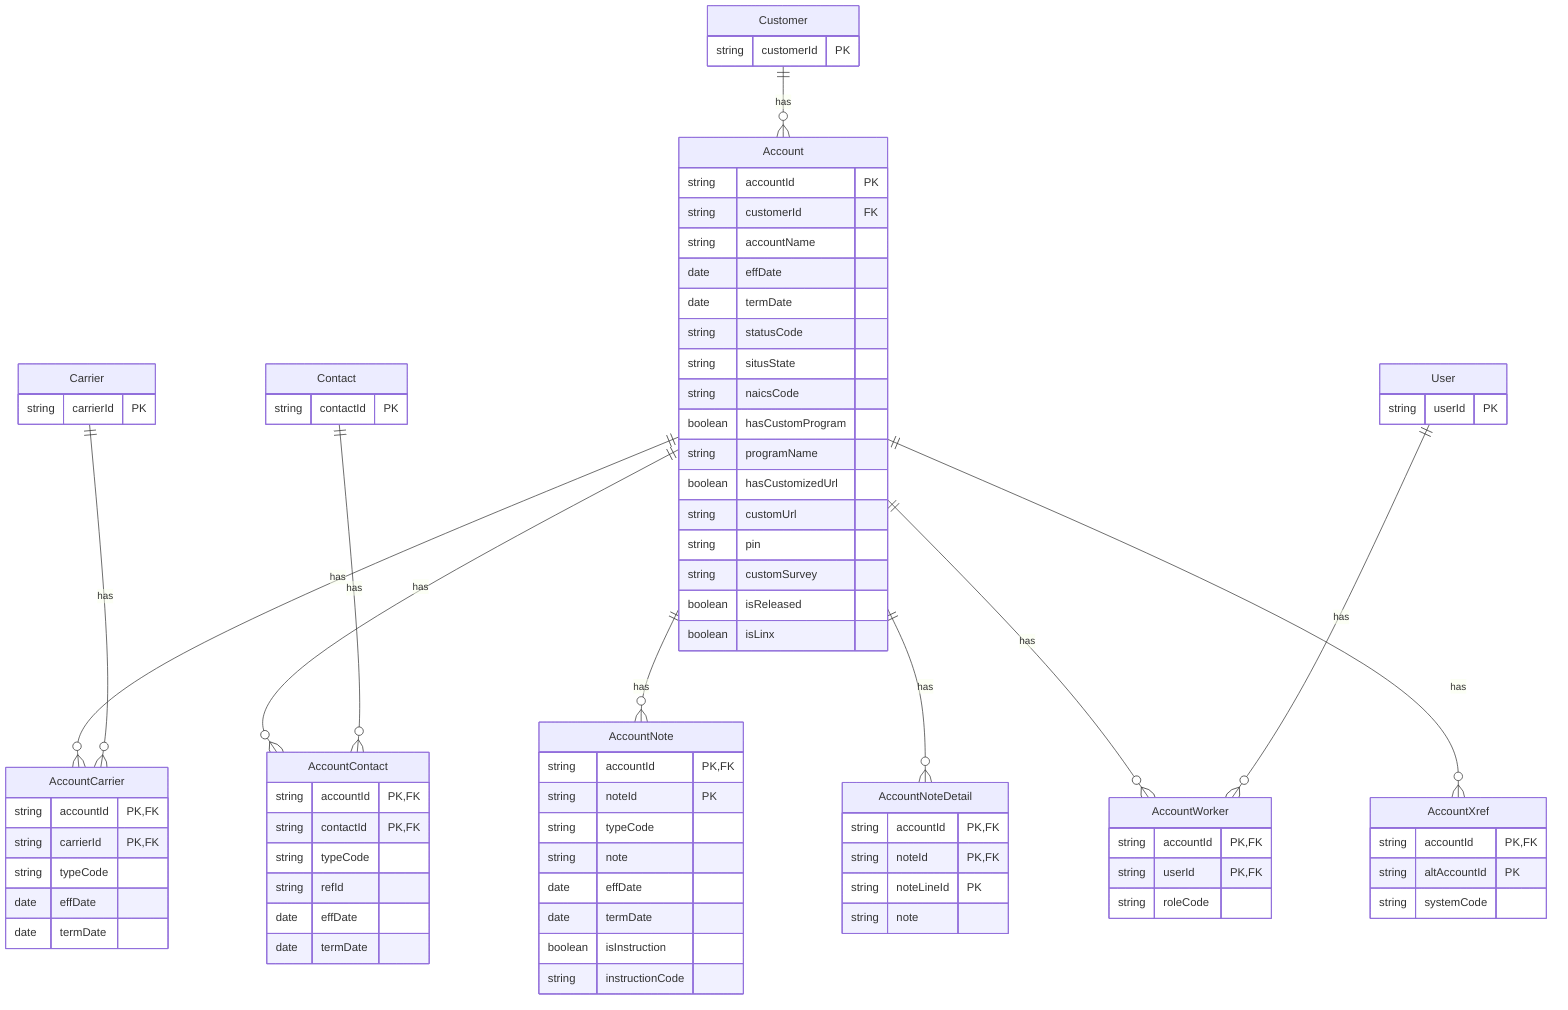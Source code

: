 erDiagram
    Customer ||--o{ Account : has
    Account ||--o{ AccountCarrier : has
    Account ||--o{ AccountContact : has
    Account ||--o{ AccountNote : has
    Account ||--o{ AccountNoteDetail : has
    Account ||--o{ AccountWorker : has
    Account ||--o{ AccountXref : has
    Carrier ||--o{ AccountCarrier : has
    Contact ||--o{ AccountContact : has
    User ||--o{ AccountWorker : has

    Account {
        string accountId PK
        string customerId FK
        string accountName
        date effDate
        date termDate
        string statusCode
        string situsState
        string naicsCode
        boolean hasCustomProgram
        string programName
        boolean hasCustomizedUrl
        string customUrl
        string pin
        string customSurvey
        boolean isReleased
        boolean isLinx
    }

    Customer {
        string customerId PK
    }

    AccountCarrier {
        string accountId PK, FK
        string carrierId PK, FK
        string typeCode
        date effDate
        date termDate
    }

    Carrier {
        string carrierId PK
    }

    AccountContact {
        string accountId PK, FK
        string contactId PK, FK
        string typeCode
        string refId
        date effDate
        date termDate
    }

    Contact {
        string contactId PK
    }

    AccountNote {
        string accountId PK, FK
        string noteId PK
        string typeCode
        string note
        date effDate
        date termDate
        boolean isInstruction
        string instructionCode
    }

    AccountNoteDetail {
        string accountId PK, FK
        string noteId PK, FK
        string noteLineId PK
        string note
    }

    AccountWorker {
        string accountId PK, FK
        string userId PK, FK
        string roleCode
    }

    User {
        string userId PK
    }

    AccountXref {
        string accountId PK, FK
        string altAccountId PK
        string systemCode
    }